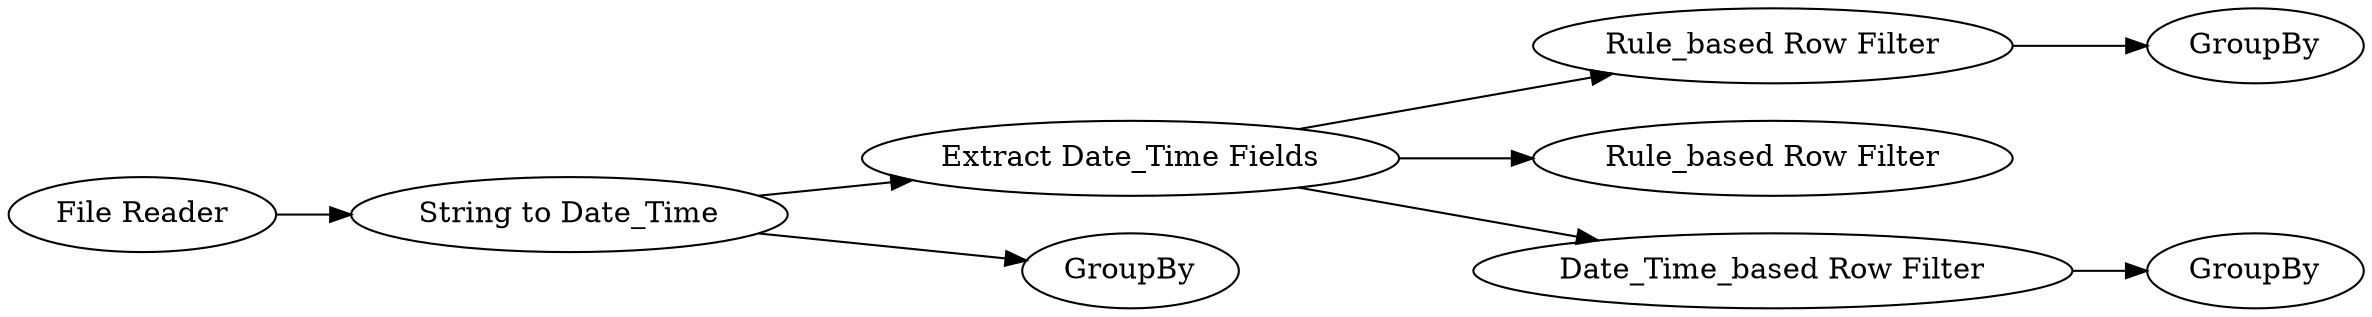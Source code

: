 digraph {
	4 -> 5
	3 -> 7
	8 -> 9
	3 -> 8
	3 -> 4
	2 -> 6
	1 -> 2
	2 -> 3
	5 [label=GroupBy]
	1 [label="File Reader"]
	7 [label="Rule_based Row Filter"]
	9 [label=GroupBy]
	4 [label="Rule_based Row Filter"]
	6 [label=GroupBy]
	8 [label="Date_Time_based Row Filter"]
	3 [label="Extract Date_Time Fields"]
	2 [label="String to Date_Time"]
	rankdir=LR
}
